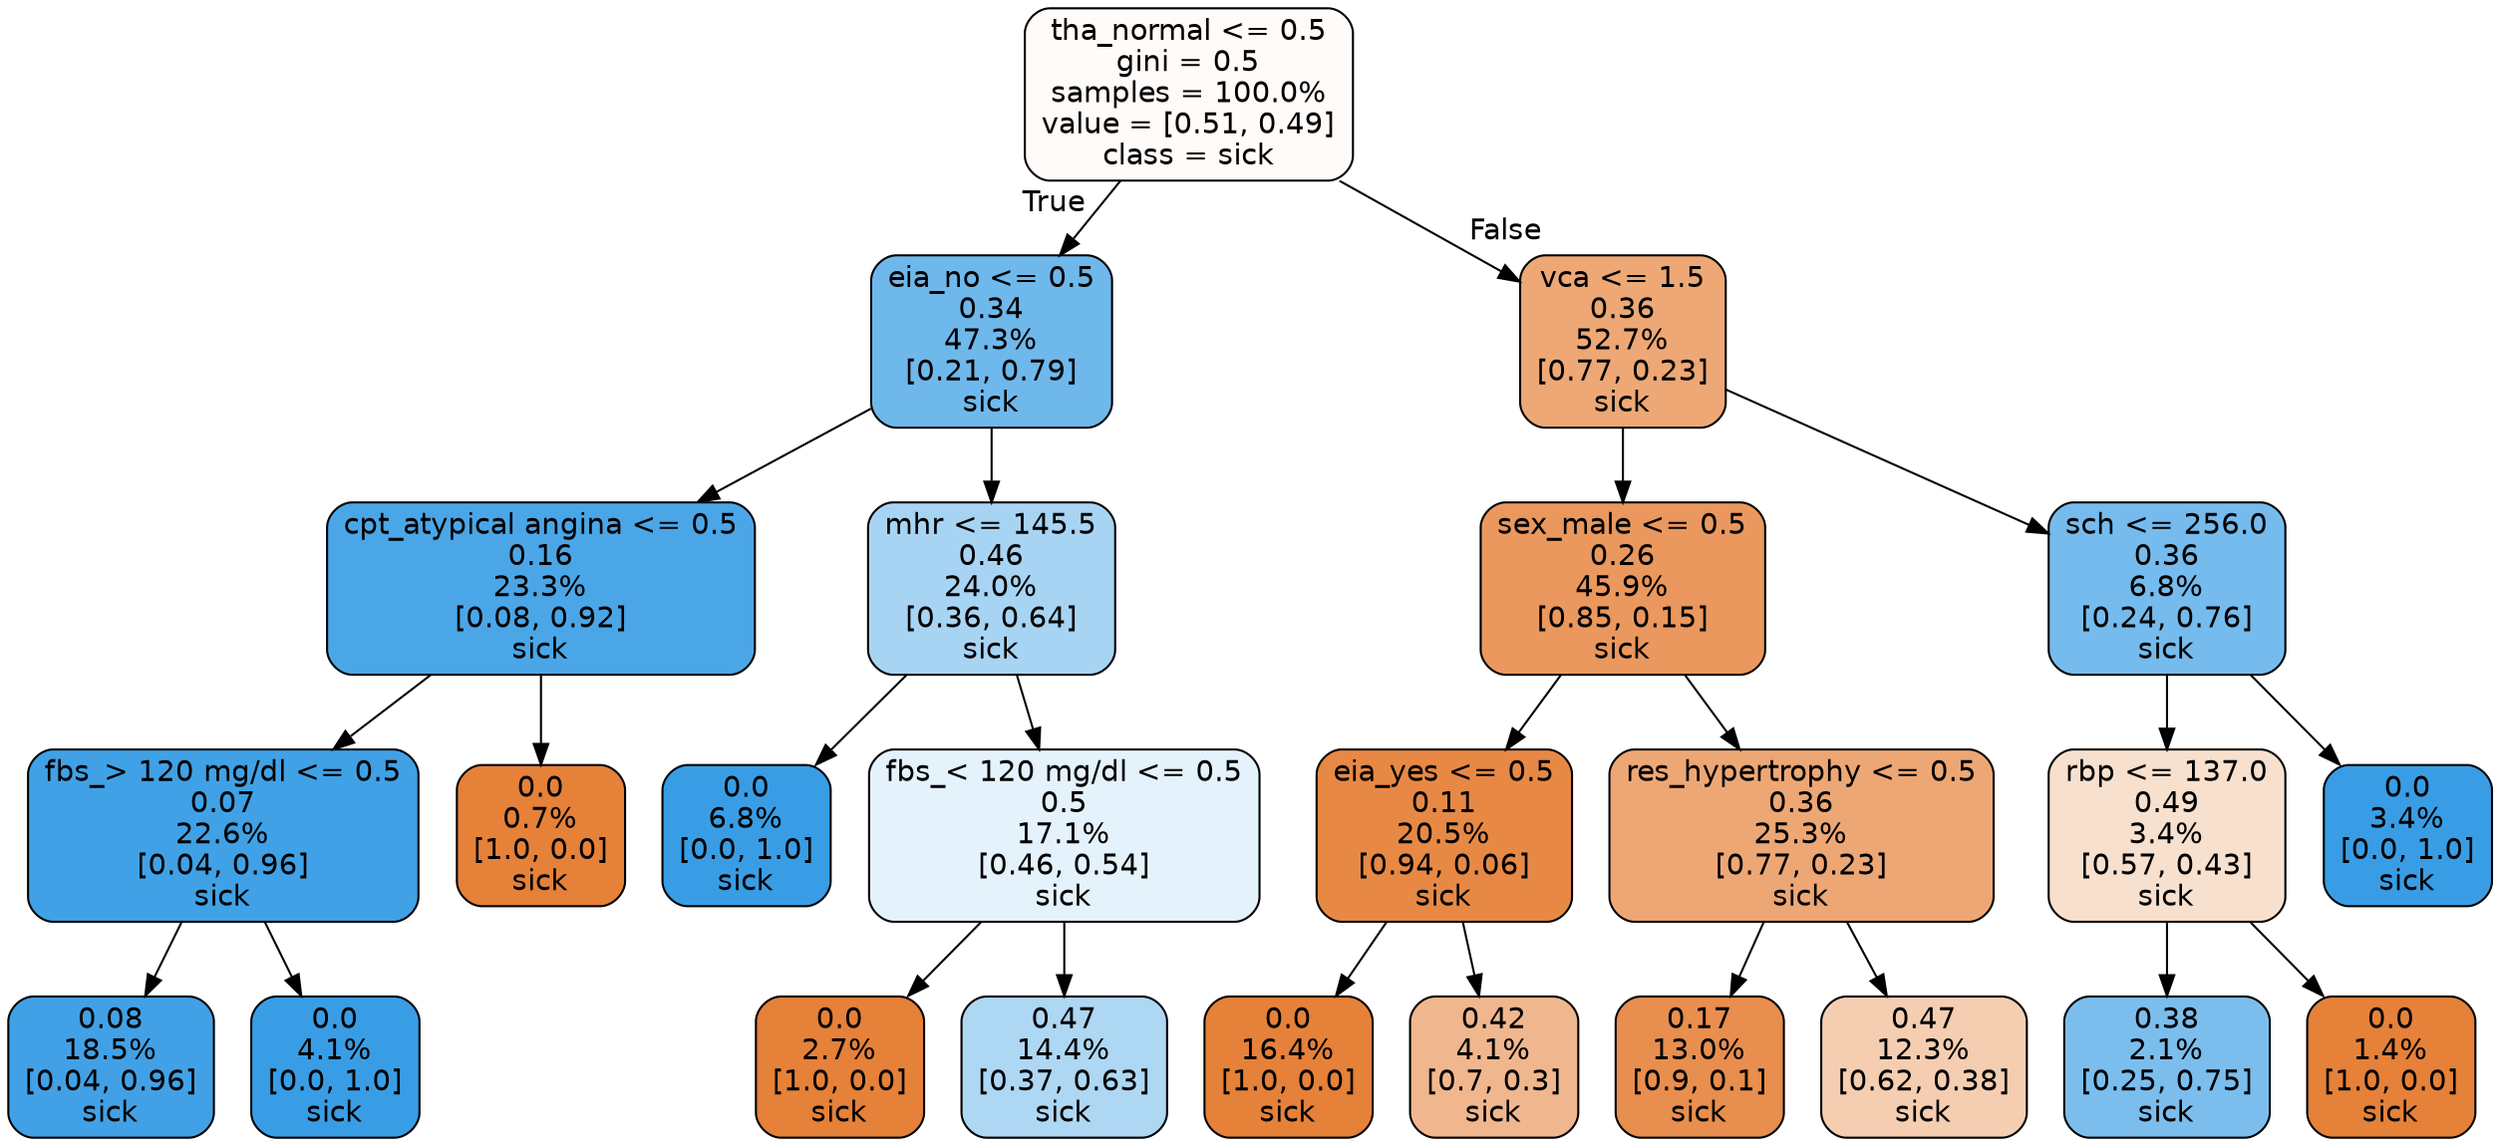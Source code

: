 digraph Tree {
node [shape=box, style="filled, rounded", color="black", fontname="helvetica"] ;
edge [fontname="helvetica"] ;
0 [label="tha_normal <= 0.5\ngini = 0.5\nsamples = 100.0%\nvalue = [0.51, 0.49]\nclass = sick", fillcolor="#fefbf9"] ;
1 [label="eia_no <= 0.5\n0.34\n47.3%\n[0.21, 0.79]\nsick", fillcolor="#6fb8ec"] ;
0 -> 1 [labeldistance=2.5, labelangle=45, headlabel="True"] ;
2 [label="cpt_atypical angina <= 0.5\n0.16\n23.3%\n[0.08, 0.92]\nsick", fillcolor="#4ba6e7"] ;
1 -> 2 ;
3 [label="fbs_> 120 mg/dl <= 0.5\n0.07\n22.6%\n[0.04, 0.96]\nsick", fillcolor="#40a1e6"] ;
2 -> 3 ;
4 [label="0.08\n18.5%\n[0.04, 0.96]\nsick", fillcolor="#42a1e6"] ;
3 -> 4 ;
5 [label="0.0\n4.1%\n[0.0, 1.0]\nsick", fillcolor="#399de5"] ;
3 -> 5 ;
6 [label="0.0\n0.7%\n[1.0, 0.0]\nsick", fillcolor="#e58139"] ;
2 -> 6 ;
7 [label="mhr <= 145.5\n0.46\n24.0%\n[0.36, 0.64]\nsick", fillcolor="#a8d4f4"] ;
1 -> 7 ;
8 [label="0.0\n6.8%\n[0.0, 1.0]\nsick", fillcolor="#399de5"] ;
7 -> 8 ;
9 [label="fbs_< 120 mg/dl <= 0.5\n0.5\n17.1%\n[0.46, 0.54]\nsick", fillcolor="#e4f2fb"] ;
7 -> 9 ;
10 [label="0.0\n2.7%\n[1.0, 0.0]\nsick", fillcolor="#e58139"] ;
9 -> 10 ;
11 [label="0.47\n14.4%\n[0.37, 0.63]\nsick", fillcolor="#aed7f4"] ;
9 -> 11 ;
12 [label="vca <= 1.5\n0.36\n52.7%\n[0.77, 0.23]\nsick", fillcolor="#eda876"] ;
0 -> 12 [labeldistance=2.5, labelangle=-45, headlabel="False"] ;
13 [label="sex_male <= 0.5\n0.26\n45.9%\n[0.85, 0.15]\nsick", fillcolor="#ea985d"] ;
12 -> 13 ;
14 [label="eia_yes <= 0.5\n0.11\n20.5%\n[0.94, 0.06]\nsick", fillcolor="#e78945"] ;
13 -> 14 ;
15 [label="0.0\n16.4%\n[1.0, 0.0]\nsick", fillcolor="#e58139"] ;
14 -> 15 ;
16 [label="0.42\n4.1%\n[0.7, 0.3]\nsick", fillcolor="#f0b78e"] ;
14 -> 16 ;
17 [label="res_hypertrophy <= 0.5\n0.36\n25.3%\n[0.77, 0.23]\nsick", fillcolor="#eda775"] ;
13 -> 17 ;
18 [label="0.17\n13.0%\n[0.9, 0.1]\nsick", fillcolor="#e88e4e"] ;
17 -> 18 ;
19 [label="0.47\n12.3%\n[0.62, 0.38]\nsick", fillcolor="#f5ceb2"] ;
17 -> 19 ;
20 [label="sch <= 256.0\n0.36\n6.8%\n[0.24, 0.76]\nsick", fillcolor="#76bbed"] ;
12 -> 20 ;
21 [label="rbp <= 137.0\n0.49\n3.4%\n[0.57, 0.43]\nsick", fillcolor="#f8e0ce"] ;
20 -> 21 ;
22 [label="0.38\n2.1%\n[0.25, 0.75]\nsick", fillcolor="#7bbeee"] ;
21 -> 22 ;
23 [label="0.0\n1.4%\n[1.0, 0.0]\nsick", fillcolor="#e58139"] ;
21 -> 23 ;
24 [label="0.0\n3.4%\n[0.0, 1.0]\nsick", fillcolor="#399de5"] ;
20 -> 24 ;
}
